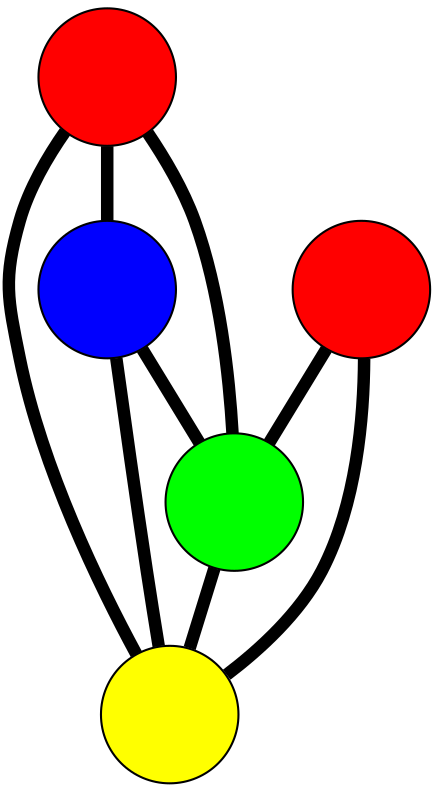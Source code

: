 graph G {
	graph [bb="-71.763,-101.67,80.004,131.27",
		overlap=false,
		sep=0.0,
		splines=true
	];
	node [color=black,
		fixedsize=true,
		fontname="Latin Modern Math",
		fontsize=42,
		height=.92,
		label="\N",
		penwidth=1,
		shape=circle,
		width=.92
	];
	edge [color=black,
		penwidth=6,
		style=bold
	];
	0	 [fillcolor=red,
		height=0.91667,
		label="",
		pos="-29.256,-68.669",
		style=filled,
		width=0.91667];
	2	 [fillcolor=blue,
		height=0.91667,
		label="",
		pos="47.004,-58.217",
		style=filled,
		width=0.91667];
	0 -- 2	 [pos="3.5278,-64.176 7.0803,-63.689 10.696,-63.193 14.248,-62.706"];
	3	 [fillcolor=green,
		height=0.91667,
		label="",
		pos="-38.763,9.072",
		style=filled,
		width=0.91667];
	0 -- 3	 [pos="-33.288,-35.7 -33.773,-31.727 -34.27,-27.67 -34.755,-23.7"];
	4	 [fillcolor=yellow,
		height=0.91667,
		label="",
		pos="35.245,19.544",
		style=filled,
		width=0.91667];
	0 -- 4	 [pos="-9.5529,-41.723 -1.5507,-30.778 7.6726,-18.164 15.663,-7.2369"];
	1	 [fillcolor=red,
		height=0.91667,
		label="",
		pos="-14.23,98.269",
		style=filled,
		width=0.91667];
	1 -- 3	 [pos="-23.018,66.319 -25.272,58.121 -27.698,49.301 -29.954,41.099"];
	1 -- 4	 [pos="3.3523,70.292 7.9628,62.956 12.936,55.042 17.552,47.697"];
	2 -- 3	 [pos="20.805,-37.662 10.164,-29.314 -2.1002,-19.692 -12.724,-11.357"];
	2 -- 4	 [pos="42.017,-25.239 41.416,-21.265 40.802,-17.207 40.202,-13.236"];
	3 -- 4	 [pos="-6.0867,13.696 -3.2988,14.09 -0.47756,14.489 2.3124,14.884"];
}
